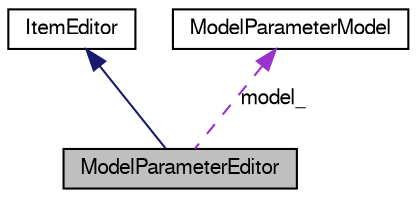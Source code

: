 digraph G
{
  bgcolor="transparent";
  edge [fontname="FreeSans",fontsize=10,labelfontname="FreeSans",labelfontsize=10];
  node [fontname="FreeSans",fontsize=10,shape=record];
  Node1 [label="ModelParameterEditor",height=0.2,width=0.4,color="black", fillcolor="grey75", style="filled" fontcolor="black"];
  Node2 -> Node1 [dir=back,color="midnightblue",fontsize=10,style="solid",fontname="FreeSans"];
  Node2 [label="ItemEditor",height=0.2,width=0.4,color="black",URL="$class_item_editor.html",tooltip="ItemEditor is a base class for editors in Component Editor module."];
  Node3 -> Node1 [dir=back,color="darkorchid3",fontsize=10,style="dashed",label="model_",fontname="FreeSans"];
  Node3 [label="ModelParameterModel",height=0.2,width=0.4,color="black",URL="$class_model_parameter_model.html",tooltip="Table model that contains the model parameters for the table view."];
}

